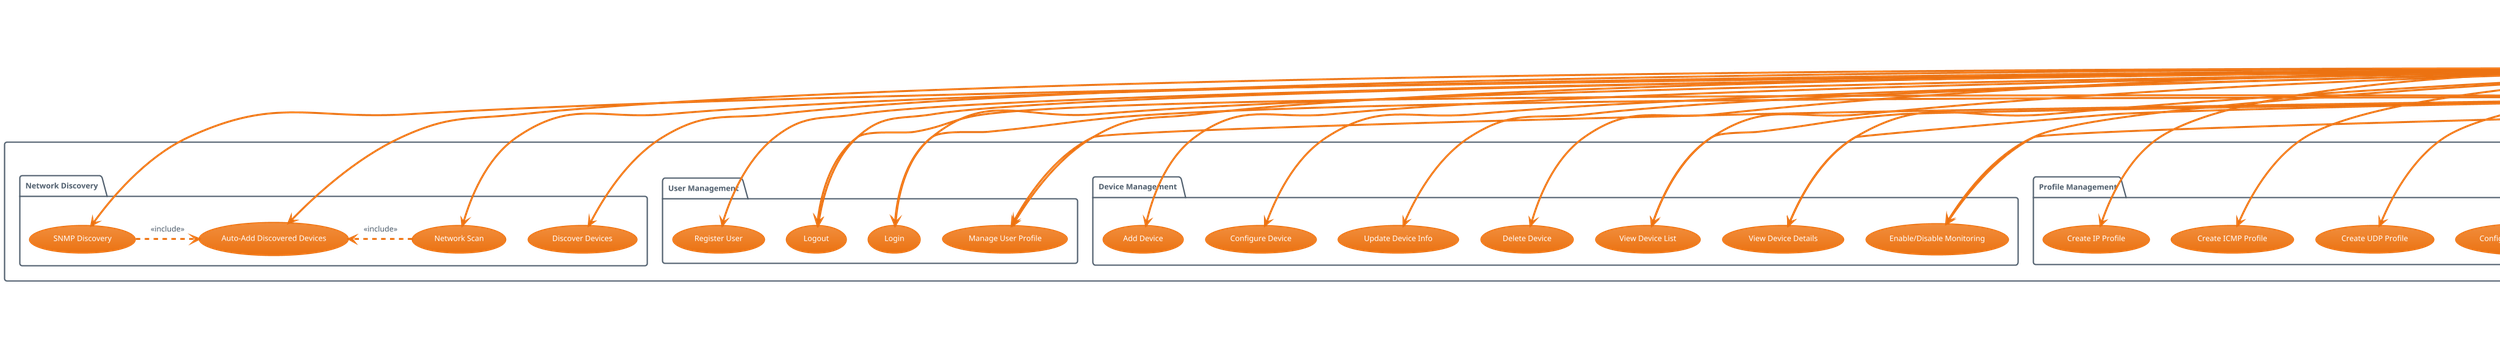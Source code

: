 @startuml Network Management System - Use Case Diagram

!theme aws-orange

title Network Management System - Use Case Diagrams

' Actors
actor "System Administrator" as admin
actor "Network Operator" as operator
actor "Network Device" as device
actor "SNMP Agent" as snmp
actor "Monitoring System" as monitor

' System boundary
rectangle "Network Management System" {
    
    ' User Management Use Cases
    package "User Management" {
        usecase "Register User" as UC1
        usecase "Login" as UC2
        usecase "Manage User Profile" as UC3
        usecase "Logout" as UC4
    }
    
    ' Device Management Use Cases
    package "Device Management" {
        usecase "Add Device" as UC5
        usecase "Configure Device" as UC6
        usecase "Update Device Info" as UC7
        usecase "Delete Device" as UC8
        usecase "View Device List" as UC9
        usecase "View Device Details" as UC10
        usecase "Enable/Disable Monitoring" as UC11
    }
    
    ' Network Discovery Use Cases
    package "Network Discovery" {
        usecase "Discover Devices" as UC12
        usecase "SNMP Discovery" as UC13
        usecase "Network Scan" as UC14
        usecase "Auto-Add Discovered Devices" as UC15
    }
    
    ' SNMP Monitoring Use Cases
    package "SNMP Monitoring" {
        usecase "Poll Device Status" as UC16
        usecase "Poll Interface Statistics" as UC17
        usecase "Poll System Information" as UC18
        usecase "Collect Performance Data" as UC19
        usecase "Update Device Uptime" as UC20
    }
    
    ' Profile Management Use Cases
    package "Profile Management" {
        usecase "Create IP Profile" as UC21
        usecase "Create ICMP Profile" as UC22
        usecase "Create UDP Profile" as UC23
        usecase "Configure Profile Settings" as UC24
        usecase "Enable/Disable Profile" as UC25
        usecase "Delete Profile" as UC26
    }
    
    ' Alert Management Use Cases
    package "Alert Management" {
        usecase "Generate Alert" as UC27
        usecase "View Alerts" as UC28
        usecase "Acknowledge Alert" as UC29
        usecase "Resolve Alert" as UC30
        usecase "Filter Alerts" as UC31
        usecase "Configure Alert Rules" as UC32
    }
    
    ' SNMP Trap Management Use Cases
    package "SNMP Trap Management" {
        usecase "Receive SNMP Traps" as UC33
        usecase "Process Trap Events" as UC34
        usecase "Parse Trap Variables" as UC35
        usecase "Create Alert from Trap" as UC36
        usecase "View Trap History" as UC37
    }
    
    ' MIB Management Use Cases
    package "MIB Management" {
        usecase "Upload MIB File" as UC38
        usecase "Browse MIB Objects" as UC39
        usecase "Search MIB Objects" as UC40
        usecase "Query MIB Object" as UC41
        usecase "Manage MIB Repository" as UC42
    }
    
    ' Reporting Use Cases
    package "Reporting & Analytics" {
        usecase "View Device Statistics" as UC43
        usecase "Generate Reports" as UC44
        usecase "Export Data" as UC45
        usecase "View Dashboard" as UC46
    }
    
    ' System Configuration Use Cases
    package "System Configuration" {
        usecase "Configure SNMP Settings" as UC47
        usecase "Configure Polling Intervals" as UC48
        usecase "Configure Trap Receiver" as UC49
        usecase "Backup Configuration" as UC50
        usecase "Restore Configuration" as UC51
    }
}

' User relationships
admin --> UC1
admin --> UC2
admin --> UC3
admin --> UC4
admin --> UC5
admin --> UC6
admin --> UC7
admin --> UC8
admin --> UC9
admin --> UC10
admin --> UC11
admin --> UC12
admin --> UC13
admin --> UC14
admin --> UC15
admin --> UC21
admin --> UC22
admin --> UC23
admin --> UC24
admin --> UC25
admin --> UC26
admin --> UC27
admin --> UC28
admin --> UC29
admin --> UC30
admin --> UC31
admin --> UC32
admin --> UC38
admin --> UC39
admin --> UC40
admin --> UC41
admin --> UC42
admin --> UC43
admin --> UC44
admin --> UC45
admin --> UC46
admin --> UC47
admin --> UC48
admin --> UC49
admin --> UC50
admin --> UC51

operator --> UC2
operator --> UC3
operator --> UC4
operator --> UC9
operator --> UC10
operator --> UC11
operator --> UC28
operator --> UC29
operator --> UC30
operator --> UC31
operator --> UC37
operator --> UC39
operator --> UC40
operator --> UC41
operator --> UC43
operator --> UC46

' System actor relationships
device --> UC33 : sends traps
snmp --> UC16 : responds to polls
snmp --> UC17 : provides interface data
snmp --> UC18 : provides system info
snmp --> UC19 : provides performance data
monitor --> UC16 : initiates polling
monitor --> UC17 : initiates polling
monitor --> UC18 : initiates polling
monitor --> UC19 : initiates polling
monitor --> UC27 : triggers alerts
monitor --> UC34 : processes traps

' Include relationships
UC13 .> UC15 : <<include>>
UC14 .> UC15 : <<include>>
UC16 .> UC27 : <<include>>
UC17 .> UC27 : <<include>>
UC18 .> UC20 : <<include>>
UC33 .> UC34 : <<include>>
UC34 .> UC35 : <<include>>
UC34 .> UC36 : <<include>>

' Extend relationships
UC29 .> UC30 : <<extend>>
UC32 .> UC27 : <<extend>>
UC44 .> UC45 : <<extend>>

' Notes
note right of UC33
  SNMP traps are received
  asynchronously from devices
  when events occur
end note

note bottom of UC16
  Polling occurs at regular
  intervals (default: 30 seconds)
  for all enabled devices
end note

note left of UC27
  Alerts are generated based on
  device status changes, threshold
  violations, or trap events
end note

@enduml
